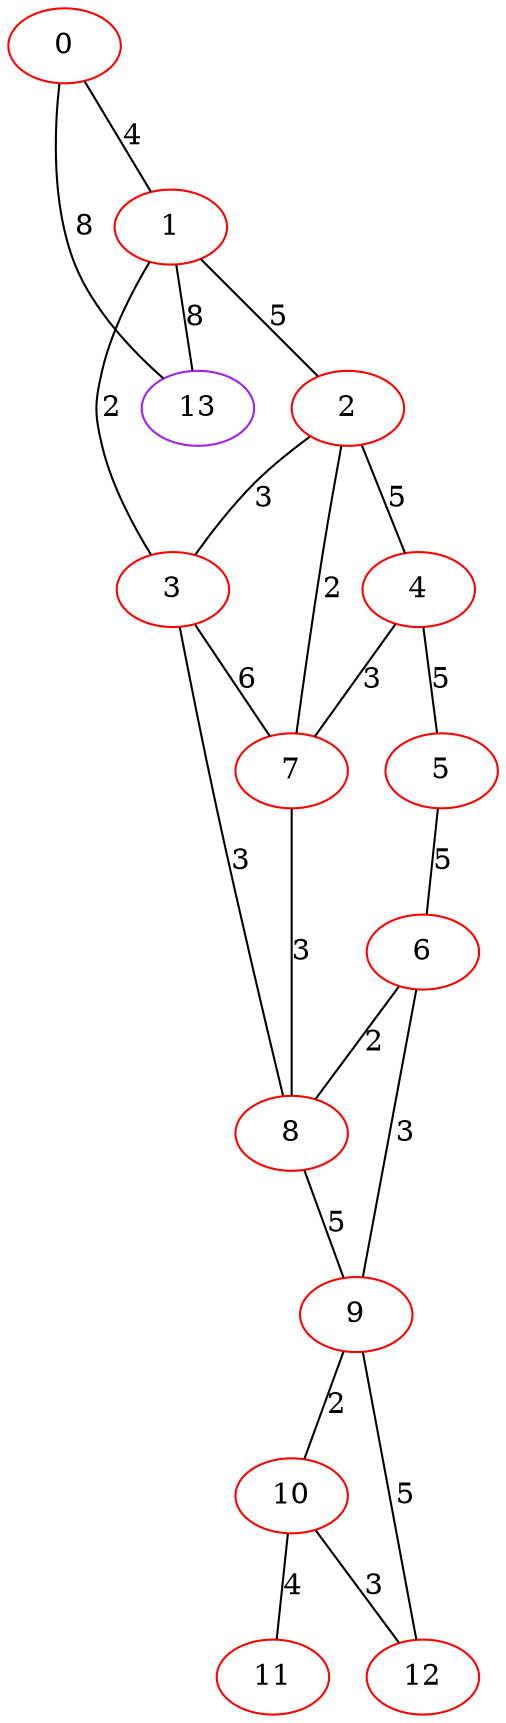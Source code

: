 graph "" {
0 [color=red, weight=1];
1 [color=red, weight=1];
2 [color=red, weight=1];
3 [color=red, weight=1];
4 [color=red, weight=1];
5 [color=red, weight=1];
6 [color=red, weight=1];
7 [color=red, weight=1];
8 [color=red, weight=1];
9 [color=red, weight=1];
10 [color=red, weight=1];
11 [color=red, weight=1];
12 [color=red, weight=1];
13 [color=purple, weight=4];
0 -- 1  [key=0, label=4];
0 -- 13  [key=0, label=8];
1 -- 2  [key=0, label=5];
1 -- 3  [key=0, label=2];
1 -- 13  [key=0, label=8];
2 -- 3  [key=0, label=3];
2 -- 4  [key=0, label=5];
2 -- 7  [key=0, label=2];
3 -- 8  [key=0, label=3];
3 -- 7  [key=0, label=6];
4 -- 5  [key=0, label=5];
4 -- 7  [key=0, label=3];
5 -- 6  [key=0, label=5];
6 -- 8  [key=0, label=2];
6 -- 9  [key=0, label=3];
7 -- 8  [key=0, label=3];
8 -- 9  [key=0, label=5];
9 -- 10  [key=0, label=2];
9 -- 12  [key=0, label=5];
10 -- 11  [key=0, label=4];
10 -- 12  [key=0, label=3];
}

